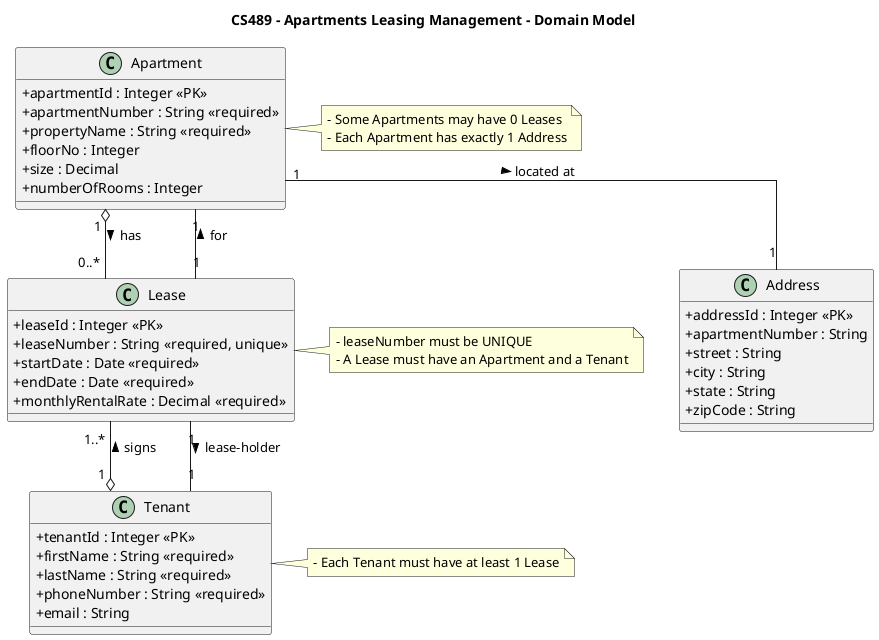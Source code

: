 
@startuml
title CS489 - Apartments Leasing Management - Domain Model

skinparam classAttributeIconSize 0
skinparam shadowing false
skinparam linetype ortho

class Apartment {
  +apartmentId : Integer <<PK>>
  +apartmentNumber : String <<required>>
  +propertyName : String <<required>>
  +floorNo : Integer
  +size : Decimal
  +numberOfRooms : Integer
}

class Address {
  +addressId : Integer <<PK>>
  +apartmentNumber : String
  +street : String
  +city : String
  +state : String
  +zipCode : String
}

class Tenant {
  +tenantId : Integer <<PK>>
  +firstName : String <<required>>
  +lastName : String <<required>>
  +phoneNumber : String <<required>>
  +email : String
}

class Lease {
  +leaseId : Integer <<PK>>
  +leaseNumber : String <<required, unique>>
  +startDate : Date <<required>>
  +endDate : Date <<required>>
  +monthlyRentalRate : Decimal <<required>>
}

' Relationships and multiplicities
Apartment "1" -- "1" Address : located at >
Apartment "1" o-- "0..*" Lease : has >
Tenant "1" o-- "1..*" Lease : signs >

' Each Lease belongs to exactly one Apartment and one Tenant
Lease "1" -- "1" Apartment : for >
Lease "1" -- "1" Tenant : lease-holder >

note right of Apartment
- Some Apartments may have 0 Leases
- Each Apartment has exactly 1 Address
end note

note right of Tenant
- Each Tenant must have at least 1 Lease
end note

note right of Lease
- leaseNumber must be UNIQUE
- A Lease must have an Apartment and a Tenant
end note

@enduml
